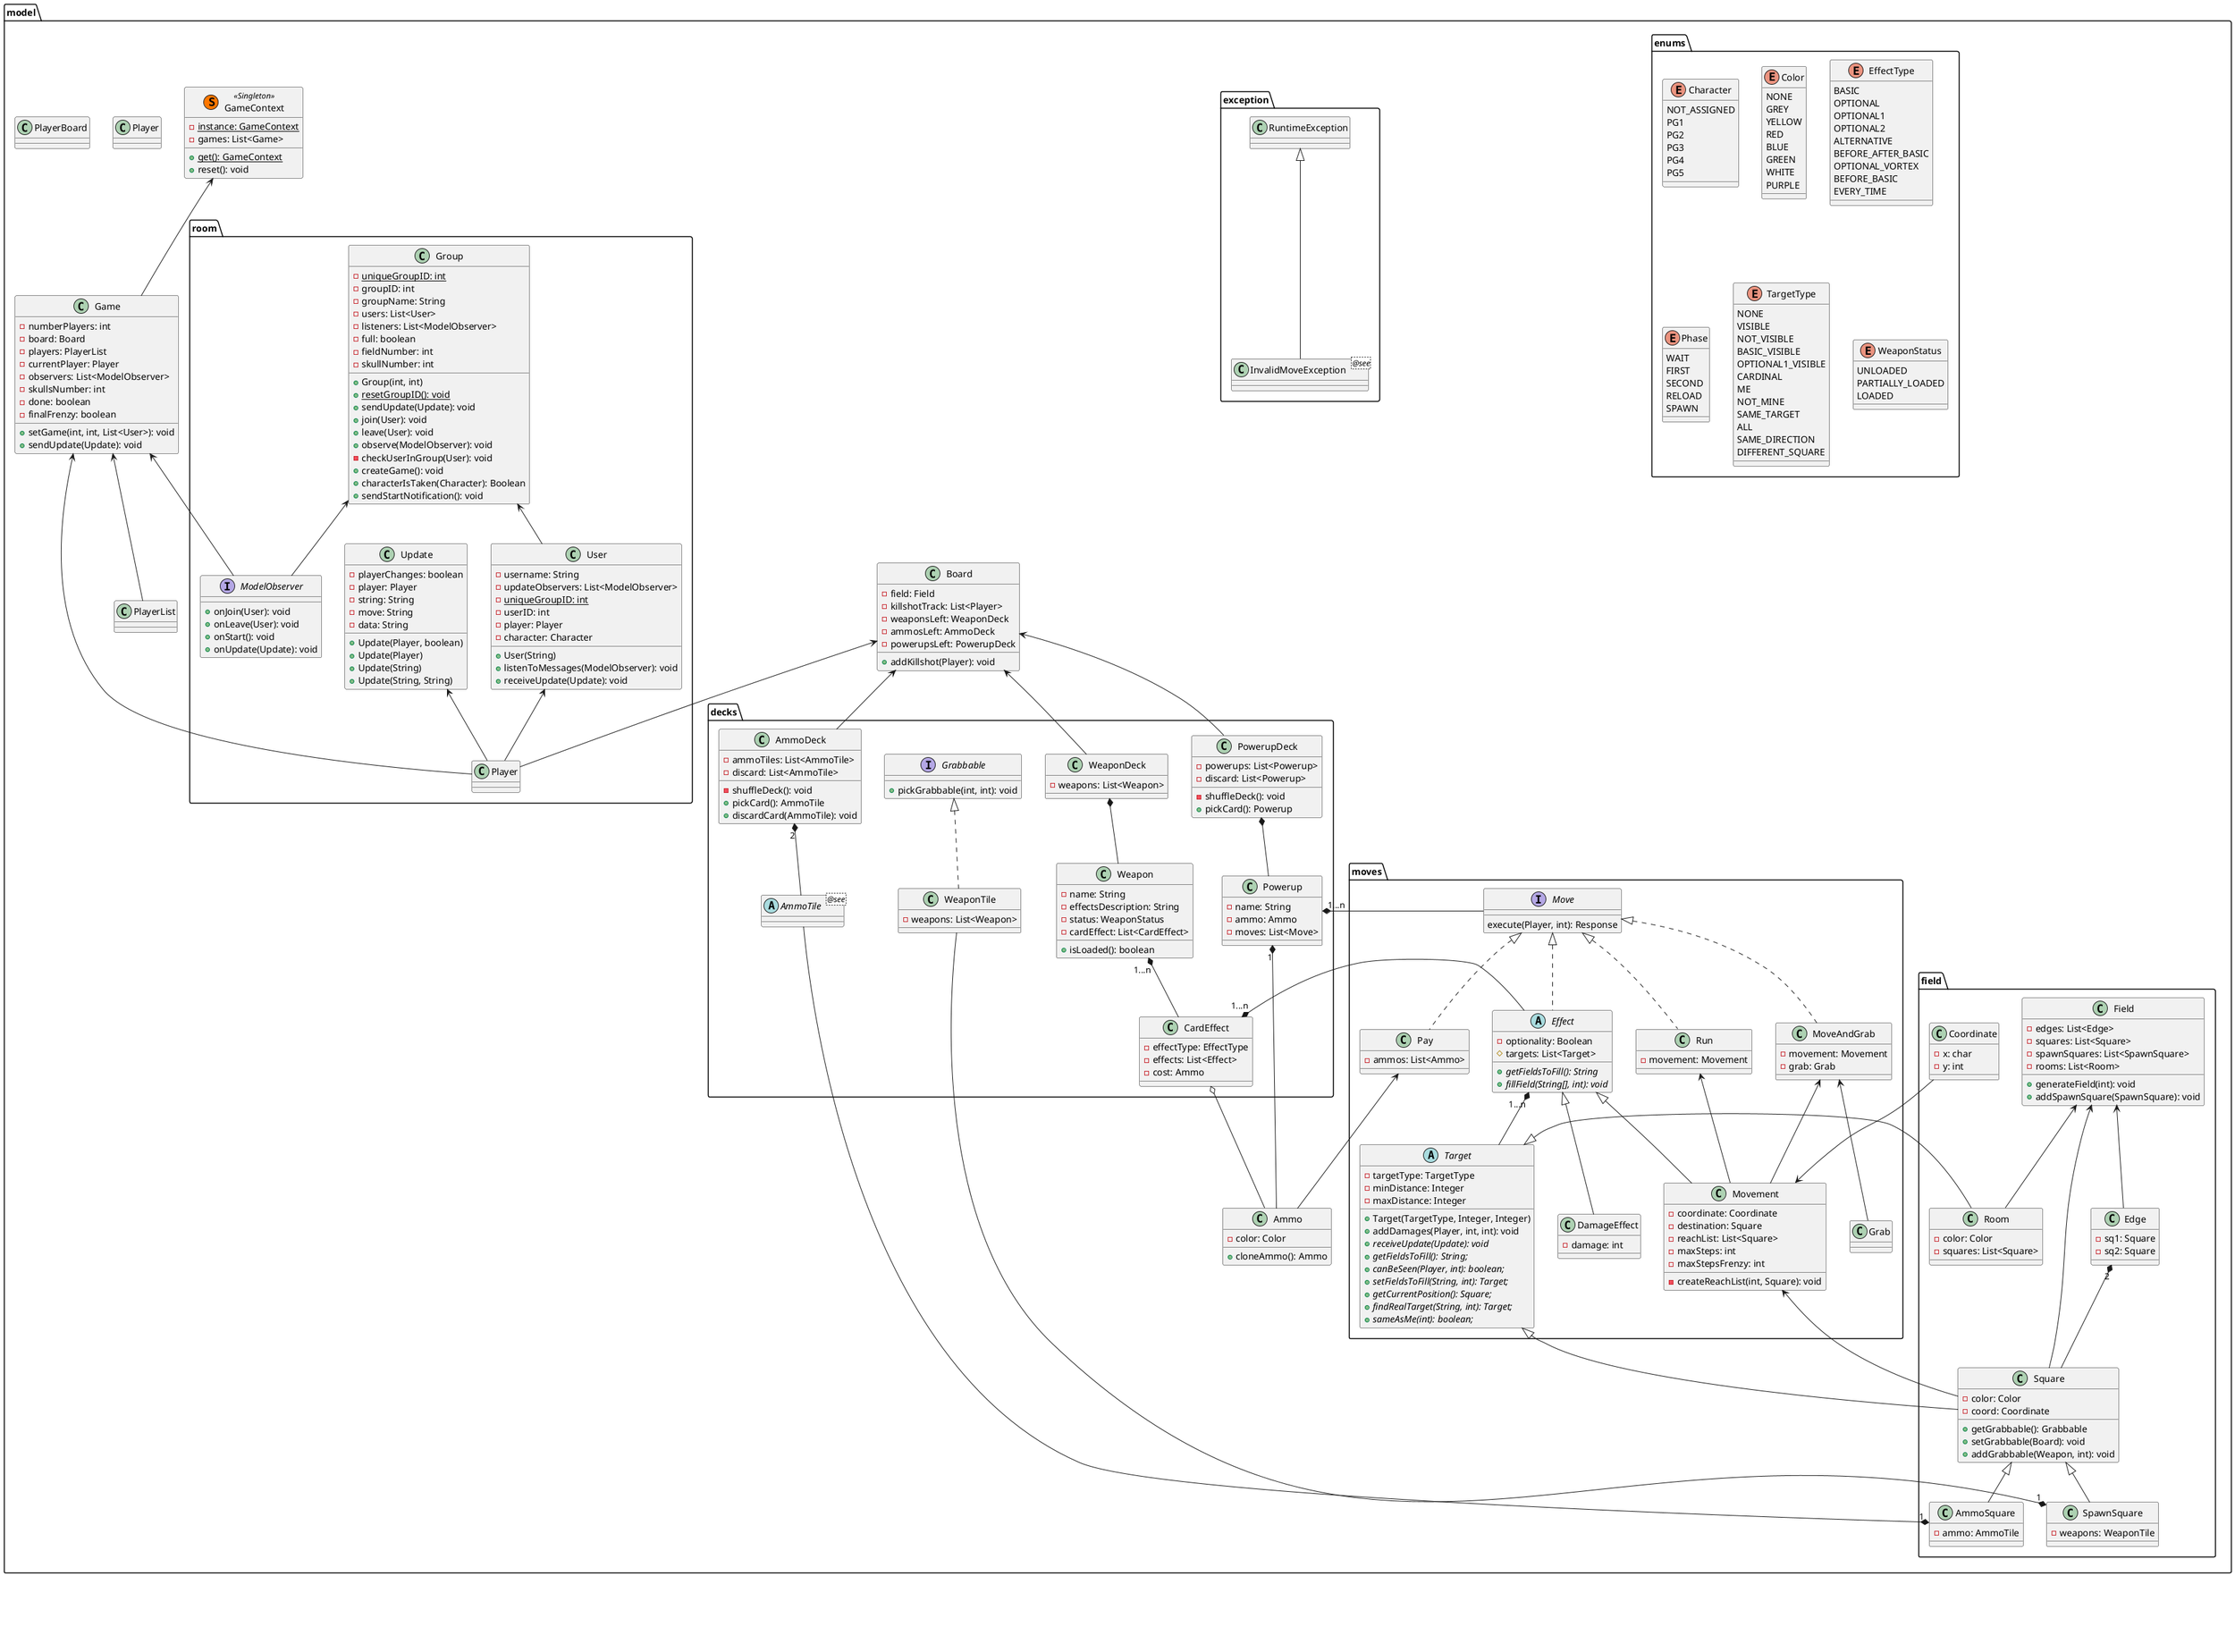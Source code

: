 @startuml
package model{
    package decks{
        class AmmoDeck{
            - ammoTiles: List<AmmoTile>
            - discard: List<AmmoTile>
            __
            - shuffleDeck(): void
            + pickCard(): AmmoTile
            + discardCard(AmmoTile): void
        }

        abstract class AmmoTile <@see>

        class CardEffect{
            - effectType: EffectType
            - effects: List<Effect>
            - cost: Ammo
        }

        interface Grabbable{
            + pickGrabbable(int, int): void
        }

        class Powerup{
            - name: String
            - ammo: Ammo
            - moves: List<Move>
        }

        class PowerupDeck{
            - powerups: List<Powerup>
            - discard: List<Powerup>
            __
            - shuffleDeck(): void
            + pickCard(): Powerup
        }

        class Weapon{
            - name: String
            - effectsDescription: String
            - status: WeaponStatus
            - cardEffect: List<CardEffect>
            __
            + isLoaded(): boolean
        }

        class WeaponDeck{
            - weapons: List<Weapon>
        }

        class WeaponTile implements Grabbable{
            - weapons: List<Weapon>
        }

        AmmoDeck "2" *-- AmmoTile
        PowerupDeck *-- Powerup
        WeaponDeck *-- Weapon
    }

    package field{
        class AmmoSquare extends Square{
            - ammo: AmmoTile
        }

        class Coordinate {
            - x: char
            - y: int
        }

        class Edge{
            - sq1: Square
            - sq2: Square
        }

        class Field{
            - edges: List<Edge>
            - squares: List<Square>
            - spawnSquares: List<SpawnSquare>
            - rooms: List<Room>
            __
            + generateField(int): void
            + addSpawnSquare(SpawnSquare): void
        }

        class Room{
            - color: Color
            - squares: List<Square>
        }

        class SpawnSquare extends Square{
            - weapons: WeaponTile
        }

        class Square{
            - color: Color
            - coord: Coordinate
            __
            + getGrabbable(): Grabbable
            + setGrabbable(Board): void
            + addGrabbable(Weapon, int): void
        }

        Edge "2" *-- Square
        Field <-- Edge
        Field <-- Square
        Field <-- Room
    }

    package moves{
        class DamageEffect extends Effect{
            - damage: int
        }

        abstract Effect implements Move{
            - optionality: Boolean
            # targets: List<Target>
            __
            + {abstract} getFieldsToFill(): String
            + {abstract} fillField(String[], int): void
        }

        interface Move{
            execute(Player, int): Response
        }

        class MoveAndGrab implements Move{
            - movement: Movement
            - grab: Grab
        }

        class Movement extends Effect{
            - coordinate: Coordinate
            - destination: Square
            - reachList: List<Square>
            - maxSteps: int
            - maxStepsFrenzy: int
            __
            - createReachList(int, Square): void
        }

        class Pay implements Move{
            - ammos: List<Ammo>
        }

        class Run implements Move{
            - movement: Movement
        }

        abstract Target{
            - targetType: TargetType
            - minDistance: Integer
            - maxDistance: Integer
            __
            + Target(TargetType, Integer, Integer)
            + addDamages(Player, int, int): void
            + {abstract} receiveUpdate(Update): void
            + {abstract} getFieldsToFill(): String;
            + {abstract} canBeSeen(Player, int): boolean;
            + {abstract} setFieldsToFill(String, int): Target;
            + {abstract} getCurrentPosition(): Square;
            + {abstract} findRealTarget(String, int): Target;
            + {abstract} sameAsMe(int): boolean;
        }

        Effect "1...n" *-- Target
        MoveAndGrab <-- Movement
        MoveAndGrab <-- Grab
        Run <-- Movement
    }

    package room{
        class Group{
            - {static} uniqueGroupID: int
            - groupID: int
            - groupName: String
            - users: List<User>
            - listeners: List<ModelObserver>
            - full: boolean
            - fieldNumber: int
            - skullNumber: int
            __
            + Group(int, int)
            + {static} resetGroupID(): void
            + sendUpdate(Update): void
            + join(User): void
            + leave(User): void
            + observe(ModelObserver): void
            - checkUserInGroup(User): void
            + createGame(): void
            + characterIsTaken(Character): Boolean
            + sendStartNotification(): void
        }

        Group <-- User
        Group <-- ModelObserver

        interface ModelObserver {
            + onJoin(User): void
            + onLeave(User): void
            + onStart(): void
            + onUpdate(Update): void
        }

        class Update{
            - playerChanges: boolean
            - player: Player
            - string: String
            - move: String
            - data: String
            __
            + Update(Player, boolean)
            + Update(Player)
            + Update(String)
            + Update(String, String)
        }

        Update <-- Player

        class User {
            - username: String
            - updateObservers: List<ModelObserver>
            - {static} uniqueGroupID: int
            - userID: int
            - player: Player
            - character: Character
            __
            + User(String)
            + listenToMessages(ModelObserver): void
            + receiveUpdate(Update): void
        }

        User <-- Player
    }

    class Ammo{
        - color: Color
        __
        + cloneAmmo(): Ammo
    }

    class Board{
        - field: Field
        - killshotTrack: List<Player>
        - weaponsLeft: WeaponDeck
        - ammosLeft: AmmoDeck
        - powerupsLeft: PowerupDeck
        __
        +addKillshot(Player): void
    }

    Board <-- Player
    Board <-- WeaponDeck
    Board <-- AmmoDeck
    Board <-- PowerupDeck

    class Game{
        - numberPlayers: int
        - board: Board
        - players: PlayerList
        - currentPlayer: Player
        - observers: List<ModelObserver>
        - skullsNumber: int
        - done: boolean
        - finalFrenzy: boolean
        __
        + setGame(int, int, List<User>): void
        + sendUpdate(Update): void
    }

    Game <-- ModelObserver
    Game <-- Player
    Game <-- PlayerList

    class GameContext  << (S,#FF7700) Singleton >> {
        - {static} instance: GameContext
        - games: List<Game>
        + {static} get(): GameContext
        + reset(): void
    }

    GameContext <-- Game

    class Player {

    }

    class PlayerBoard{

    }

    class PlayerList {

    }

    CardEffect "1...n" *-- Effect
    CardEffect o-- Ammo

    Powerup "1" *-- Ammo
    Powerup "1...n" *-- Move

    Weapon "1...n" *-- CardEffect

    Target <|-- Room
    Target <|-- Square
    AmmoSquare "1" *-- AmmoTile
    SpawnSquare "1" *-- WeaponTile

    Movement <-- Square
    Movement <-- Coordinate

    Pay <-- Ammo

    package enums{
        enum Character{
            NOT_ASSIGNED
            PG1
            PG2
            PG3
            PG4
            PG5
        }
        enum Color{
            NONE
            GREY
            YELLOW
            RED
            BLUE
            GREEN
            WHITE
            PURPLE
        }
        enum EffectType {
            BASIC
            OPTIONAL
            OPTIONAL1
            OPTIONAL2
            ALTERNATIVE
            BEFORE_AFTER_BASIC
            OPTIONAL_VORTEX
            BEFORE_BASIC
            EVERY_TIME
        }
        enum Phase{
            WAIT
            FIRST
            SECOND
            RELOAD
            SPAWN
        }
        enum TargetType{
            NONE
            VISIBLE
            NOT_VISIBLE
            BASIC_VISIBLE
            OPTIONAL1_VISIBLE
            CARDINAL
            ME
            NOT_MINE
            SAME_TARGET
            ALL
            SAME_DIRECTION
            DIFFERENT_SQUARE
        }
        enum WeaponStatus{
            UNLOADED
            PARTIALLY_LOADED
            LOADED
        }
    }

    package exception{
        class InvalidMoveException <@see> extends RuntimeException
    }
}
@enduml
